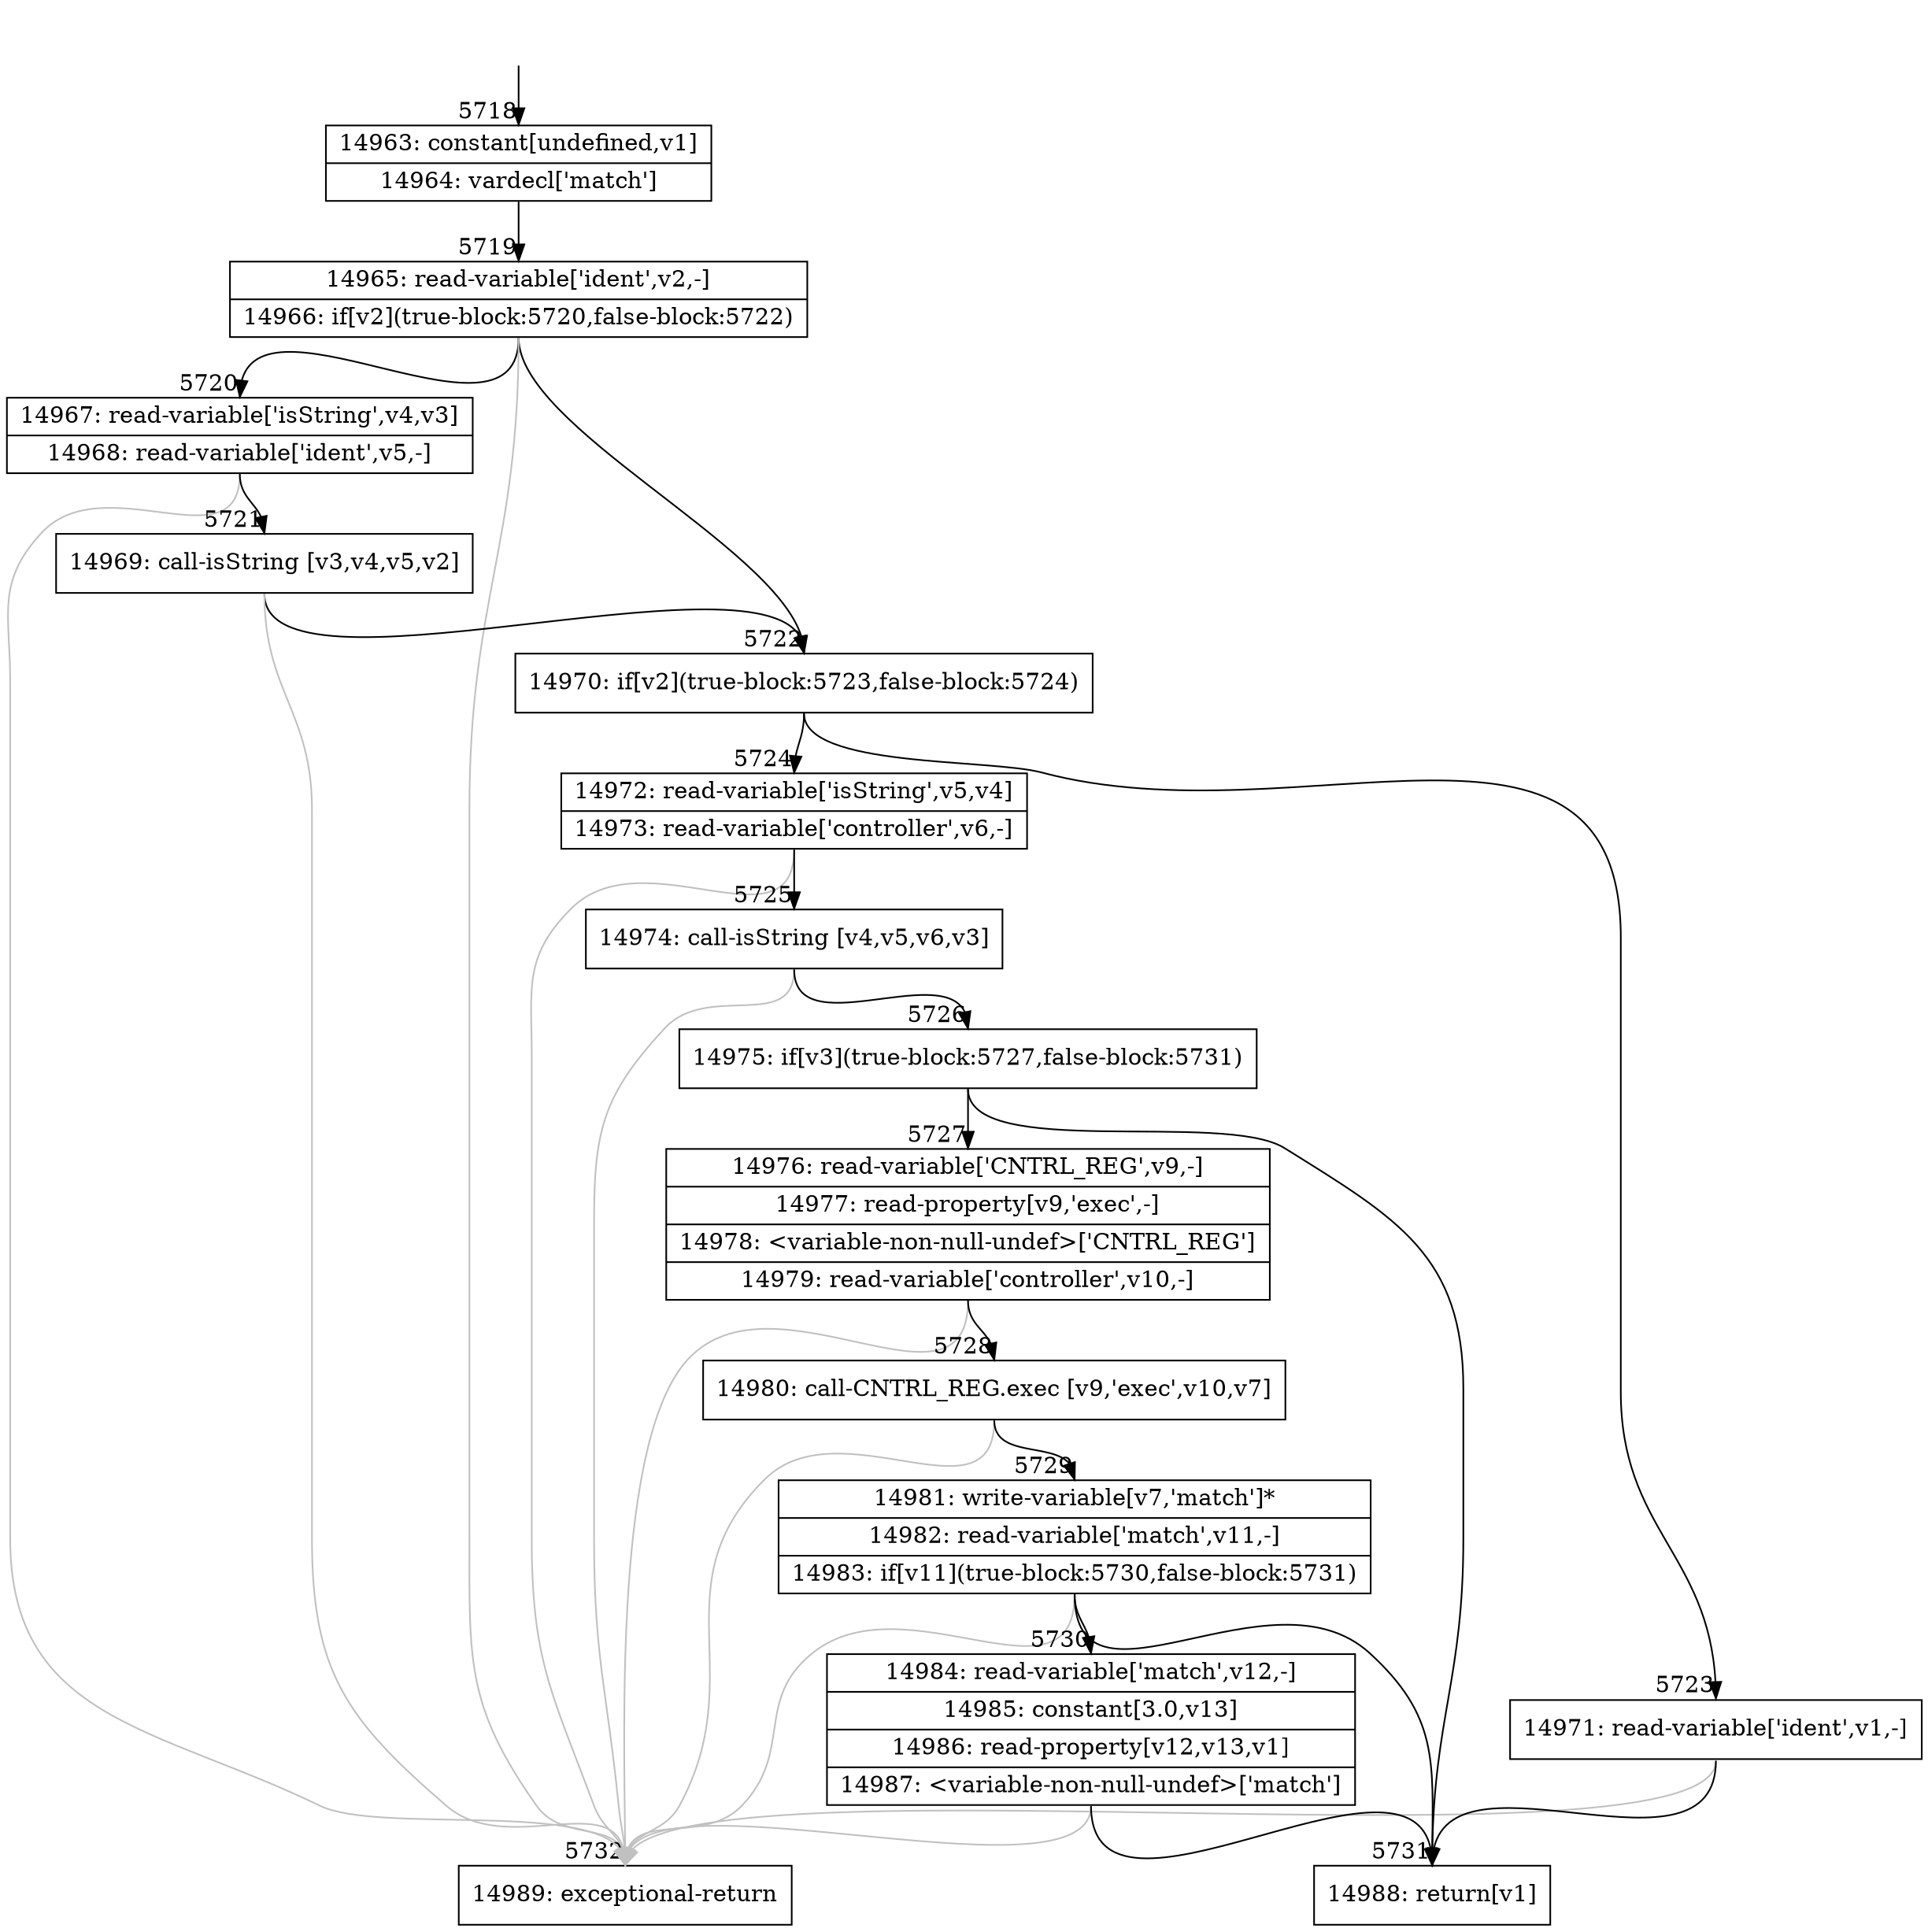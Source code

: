 digraph {
rankdir="TD"
BB_entry420[shape=none,label=""];
BB_entry420 -> BB5718 [tailport=s, headport=n, headlabel="    5718"]
BB5718 [shape=record label="{14963: constant[undefined,v1]|14964: vardecl['match']}" ] 
BB5718 -> BB5719 [tailport=s, headport=n, headlabel="      5719"]
BB5719 [shape=record label="{14965: read-variable['ident',v2,-]|14966: if[v2](true-block:5720,false-block:5722)}" ] 
BB5719 -> BB5722 [tailport=s, headport=n, headlabel="      5722"]
BB5719 -> BB5720 [tailport=s, headport=n, headlabel="      5720"]
BB5719 -> BB5732 [tailport=s, headport=n, color=gray, headlabel="      5732"]
BB5720 [shape=record label="{14967: read-variable['isString',v4,v3]|14968: read-variable['ident',v5,-]}" ] 
BB5720 -> BB5721 [tailport=s, headport=n, headlabel="      5721"]
BB5720 -> BB5732 [tailport=s, headport=n, color=gray]
BB5721 [shape=record label="{14969: call-isString [v3,v4,v5,v2]}" ] 
BB5721 -> BB5722 [tailport=s, headport=n]
BB5721 -> BB5732 [tailport=s, headport=n, color=gray]
BB5722 [shape=record label="{14970: if[v2](true-block:5723,false-block:5724)}" ] 
BB5722 -> BB5723 [tailport=s, headport=n, headlabel="      5723"]
BB5722 -> BB5724 [tailport=s, headport=n, headlabel="      5724"]
BB5723 [shape=record label="{14971: read-variable['ident',v1,-]}" ] 
BB5723 -> BB5731 [tailport=s, headport=n, headlabel="      5731"]
BB5723 -> BB5732 [tailport=s, headport=n, color=gray]
BB5724 [shape=record label="{14972: read-variable['isString',v5,v4]|14973: read-variable['controller',v6,-]}" ] 
BB5724 -> BB5725 [tailport=s, headport=n, headlabel="      5725"]
BB5724 -> BB5732 [tailport=s, headport=n, color=gray]
BB5725 [shape=record label="{14974: call-isString [v4,v5,v6,v3]}" ] 
BB5725 -> BB5726 [tailport=s, headport=n, headlabel="      5726"]
BB5725 -> BB5732 [tailport=s, headport=n, color=gray]
BB5726 [shape=record label="{14975: if[v3](true-block:5727,false-block:5731)}" ] 
BB5726 -> BB5727 [tailport=s, headport=n, headlabel="      5727"]
BB5726 -> BB5731 [tailport=s, headport=n]
BB5727 [shape=record label="{14976: read-variable['CNTRL_REG',v9,-]|14977: read-property[v9,'exec',-]|14978: \<variable-non-null-undef\>['CNTRL_REG']|14979: read-variable['controller',v10,-]}" ] 
BB5727 -> BB5728 [tailport=s, headport=n, headlabel="      5728"]
BB5727 -> BB5732 [tailport=s, headport=n, color=gray]
BB5728 [shape=record label="{14980: call-CNTRL_REG.exec [v9,'exec',v10,v7]}" ] 
BB5728 -> BB5729 [tailport=s, headport=n, headlabel="      5729"]
BB5728 -> BB5732 [tailport=s, headport=n, color=gray]
BB5729 [shape=record label="{14981: write-variable[v7,'match']*|14982: read-variable['match',v11,-]|14983: if[v11](true-block:5730,false-block:5731)}" ] 
BB5729 -> BB5730 [tailport=s, headport=n, headlabel="      5730"]
BB5729 -> BB5731 [tailport=s, headport=n]
BB5729 -> BB5732 [tailport=s, headport=n, color=gray]
BB5730 [shape=record label="{14984: read-variable['match',v12,-]|14985: constant[3.0,v13]|14986: read-property[v12,v13,v1]|14987: \<variable-non-null-undef\>['match']}" ] 
BB5730 -> BB5731 [tailport=s, headport=n]
BB5730 -> BB5732 [tailport=s, headport=n, color=gray]
BB5731 [shape=record label="{14988: return[v1]}" ] 
BB5732 [shape=record label="{14989: exceptional-return}" ] 
//#$~ 8874
}
